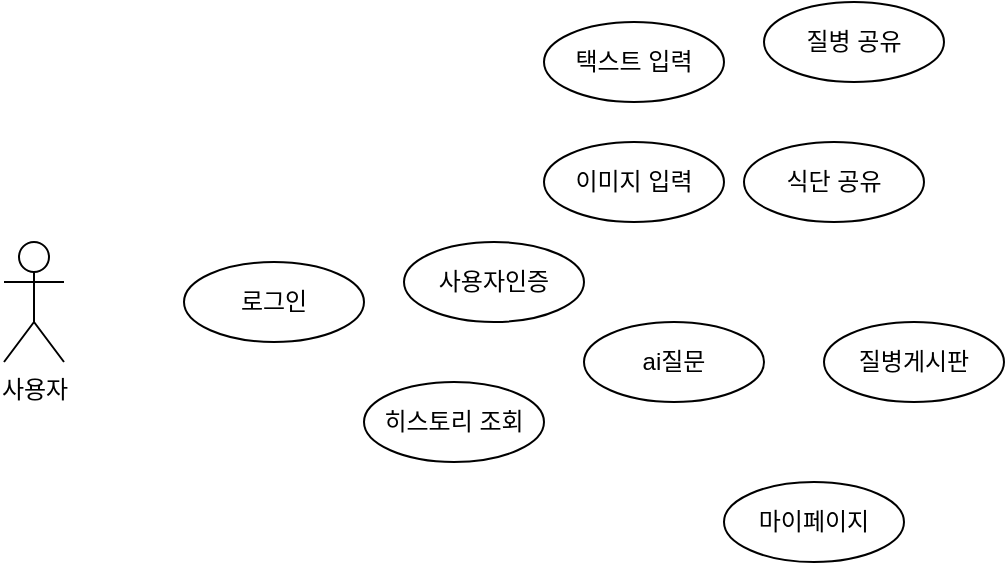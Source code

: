 <mxfile version="26.2.13">
  <diagram name="페이지-1" id="MN5EwI8C19eY58HCWF1L">
    <mxGraphModel dx="803" dy="432" grid="1" gridSize="10" guides="1" tooltips="1" connect="1" arrows="1" fold="1" page="1" pageScale="1" pageWidth="827" pageHeight="1169" math="0" shadow="0">
      <root>
        <mxCell id="0" />
        <mxCell id="1" parent="0" />
        <mxCell id="KieflmNJ7JjYXTiCyG3P-1" value="사용자" style="shape=umlActor;verticalLabelPosition=bottom;verticalAlign=top;html=1;outlineConnect=0;" vertex="1" parent="1">
          <mxGeometry x="80" y="430" width="30" height="60" as="geometry" />
        </mxCell>
        <mxCell id="KieflmNJ7JjYXTiCyG3P-4" value="로그인" style="ellipse;whiteSpace=wrap;html=1;" vertex="1" parent="1">
          <mxGeometry x="170" y="440" width="90" height="40" as="geometry" />
        </mxCell>
        <mxCell id="KieflmNJ7JjYXTiCyG3P-5" value="사용자인증" style="ellipse;whiteSpace=wrap;html=1;" vertex="1" parent="1">
          <mxGeometry x="280" y="430" width="90" height="40" as="geometry" />
        </mxCell>
        <mxCell id="KieflmNJ7JjYXTiCyG3P-6" value="히스토리 조회" style="ellipse;whiteSpace=wrap;html=1;" vertex="1" parent="1">
          <mxGeometry x="260" y="500" width="90" height="40" as="geometry" />
        </mxCell>
        <mxCell id="KieflmNJ7JjYXTiCyG3P-7" value="ai질문" style="ellipse;whiteSpace=wrap;html=1;" vertex="1" parent="1">
          <mxGeometry x="370" y="470" width="90" height="40" as="geometry" />
        </mxCell>
        <mxCell id="KieflmNJ7JjYXTiCyG3P-11" value="마이페이지" style="ellipse;whiteSpace=wrap;html=1;" vertex="1" parent="1">
          <mxGeometry x="440" y="550" width="90" height="40" as="geometry" />
        </mxCell>
        <mxCell id="KieflmNJ7JjYXTiCyG3P-12" value="질병게시판" style="ellipse;whiteSpace=wrap;html=1;" vertex="1" parent="1">
          <mxGeometry x="490" y="470" width="90" height="40" as="geometry" />
        </mxCell>
        <mxCell id="KieflmNJ7JjYXTiCyG3P-13" value="식단 공유" style="ellipse;whiteSpace=wrap;html=1;" vertex="1" parent="1">
          <mxGeometry x="450" y="380" width="90" height="40" as="geometry" />
        </mxCell>
        <mxCell id="KieflmNJ7JjYXTiCyG3P-15" value="이미지 입력" style="ellipse;whiteSpace=wrap;html=1;" vertex="1" parent="1">
          <mxGeometry x="350" y="380" width="90" height="40" as="geometry" />
        </mxCell>
        <mxCell id="KieflmNJ7JjYXTiCyG3P-16" value="택스트&lt;span style=&quot;background-color: transparent; color: light-dark(rgb(0, 0, 0), rgb(255, 255, 255));&quot;&gt;&amp;nbsp;입력&lt;/span&gt;" style="ellipse;whiteSpace=wrap;html=1;" vertex="1" parent="1">
          <mxGeometry x="350" y="320" width="90" height="40" as="geometry" />
        </mxCell>
        <mxCell id="KieflmNJ7JjYXTiCyG3P-17" value="질병 공유" style="ellipse;whiteSpace=wrap;html=1;" vertex="1" parent="1">
          <mxGeometry x="460" y="310" width="90" height="40" as="geometry" />
        </mxCell>
      </root>
    </mxGraphModel>
  </diagram>
</mxfile>
